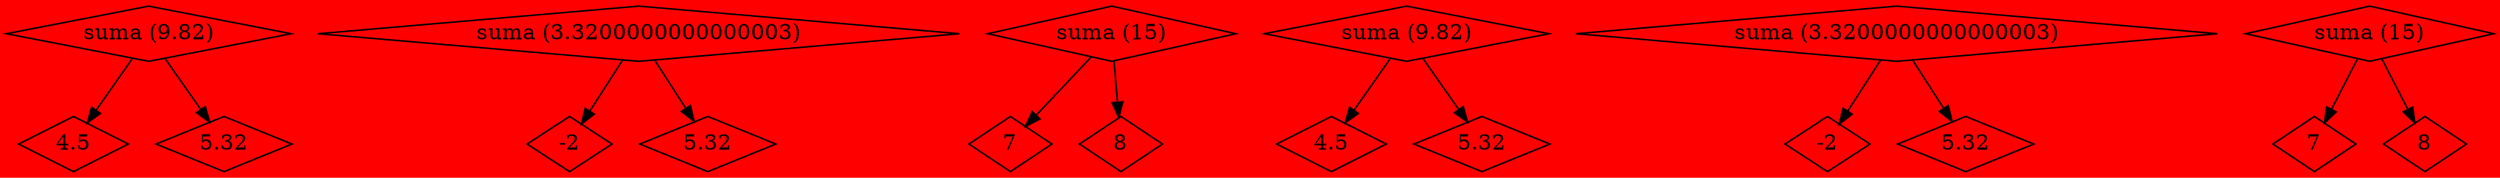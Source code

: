digraph Operations {
            graph [bgcolor="red"];
            node [fontcolor="black" shape="diamond"];
            Operacion_1 [label="suma (9.82)"];
    Operacion_1_Valor1 [label="4.5"];
    Operacion_1 -> Operacion_1_Valor1;
    Operacion_1_Valor2 [label="5.32"];
    Operacion_1 -> Operacion_1_Valor2;
    Operacion_2 [label="suma (3.3200000000000003)"];
    Operacion_2_Valor1 [label="-2"];
    Operacion_2 -> Operacion_2_Valor1;
    Operacion_2_Valor2 [label="5.32"];
    Operacion_2 -> Operacion_2_Valor2;
    Operacion_3 [label="suma (15)"];
    Operacion_3_Valor1 [label="7"];
    Operacion_3 -> Operacion_3_Valor1;
    Operacion_3_Valor2 [label="8"];
    Operacion_3 -> Operacion_3_Valor2;
    Operacion_4 [label="suma (9.82)"];
    Operacion_4_Valor1 [label="4.5"];
    Operacion_4 -> Operacion_4_Valor1;
    Operacion_4_Valor2 [label="5.32"];
    Operacion_4 -> Operacion_4_Valor2;
    Operacion_5 [label="suma (3.3200000000000003)"];
    Operacion_5_Valor1 [label="-2"];
    Operacion_5 -> Operacion_5_Valor1;
    Operacion_5_Valor2 [label="5.32"];
    Operacion_5 -> Operacion_5_Valor2;
    Operacion_6 [label="suma (15)"];
    Operacion_6_Valor1 [label="7"];
    Operacion_6 -> Operacion_6_Valor1;
    Operacion_6_Valor2 [label="8"];
    Operacion_6 -> Operacion_6_Valor2;
}